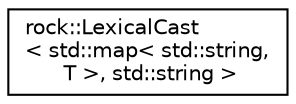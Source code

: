 digraph "类继承关系图"
{
 // LATEX_PDF_SIZE
  edge [fontname="Helvetica",fontsize="10",labelfontname="Helvetica",labelfontsize="10"];
  node [fontname="Helvetica",fontsize="10",shape=record];
  rankdir="LR";
  Node0 [label="rock::LexicalCast\l\< std::map\< std::string,\l T \>, std::string \>",height=0.2,width=0.4,color="black", fillcolor="white", style="filled",URL="$classrock_1_1LexicalCast_3_01std_1_1map_3_01std_1_1string_00_01T_01_4_00_01std_1_1string_01_4.html",tooltip="类型转换模板类片特化(std::map<std::string, T> 转换成 YAML String)"];
}
